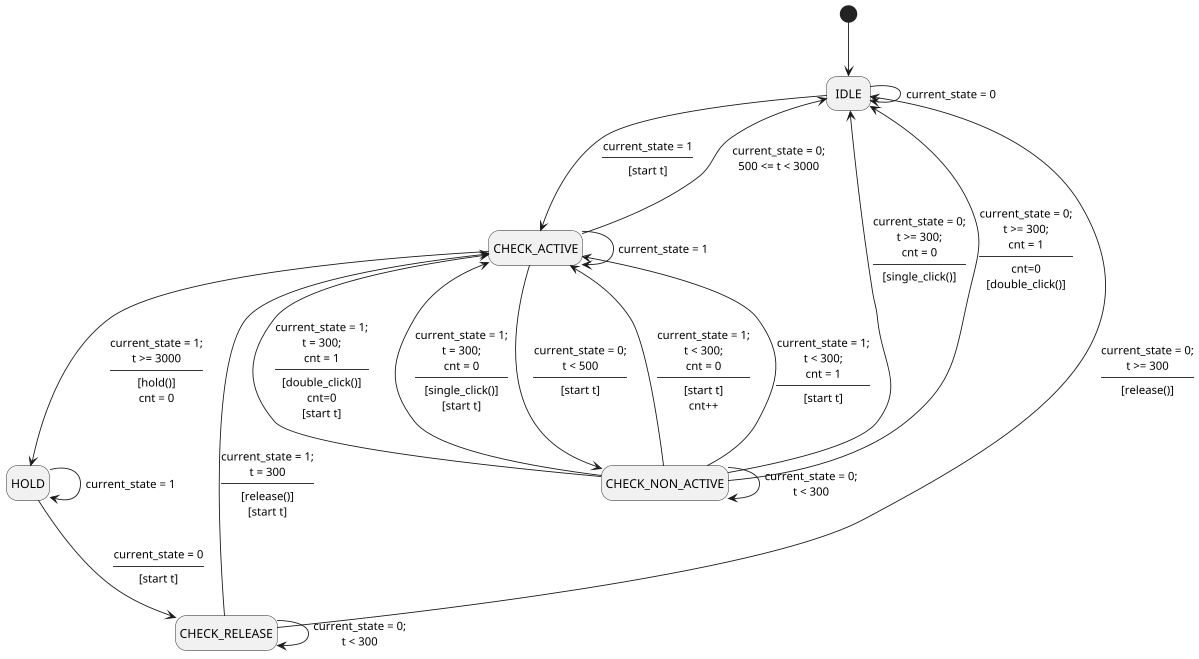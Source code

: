 @startuml Button FSM Diagram
hide empty description
scale 1200 width

[*]--> IDLE
IDLE --> CHECK_ACTIVE : current_state = 1\n----\n[start t]
IDLE --> IDLE : current_state = 0

CHECK_ACTIVE --> CHECK_ACTIVE : current_state = 1
CHECK_ACTIVE --> CHECK_NON_ACTIVE : current_state = 0;\nt < 500\n----\n[start t]
CHECK_ACTIVE --> HOLD : current_state = 1;\nt >= 3000\n----\n[hold()]\ncnt = 0
CHECK_ACTIVE --> IDLE : current_state = 0;\n500 <= t < 3000

CHECK_NON_ACTIVE --> CHECK_NON_ACTIVE : current_state = 0;\nt < 300
CHECK_NON_ACTIVE --> CHECK_ACTIVE : current_state = 1;\nt < 300;\ncnt = 0\n----\n[start t]\ncnt++
CHECK_NON_ACTIVE --> CHECK_ACTIVE : current_state = 1;\nt < 300;\ncnt = 1\n----\n[start t]
CHECK_NON_ACTIVE --> IDLE : current_state = 0;\nt >= 300;\ncnt = 0\n----\n[single_click()]
CHECK_NON_ACTIVE --> IDLE : current_state = 0;\nt >= 300;\ncnt = 1\n----\ncnt=0\n[double_click()]
CHECK_NON_ACTIVE --> CHECK_ACTIVE : current_state = 1;\nt = 300;\ncnt = 1\n----\n[double_click()]\ncnt=0\n[start t]
CHECK_NON_ACTIVE --> CHECK_ACTIVE : current_state = 1;\nt = 300;\ncnt = 0\n----\n[single_click()]\n[start t]

HOLD --> CHECK_RELEASE : current_state = 0\n----\n[start t]
HOLD --> HOLD : current_state = 1

CHECK_RELEASE --> CHECK_RELEASE : current_state = 0;\nt < 300
CHECK_RELEASE --> CHECK_ACTIVE : current_state = 1;\nt = 300\n----\n[release()]\n[start t]
CHECK_RELEASE --> IDLE : current_state = 0;\nt >= 300\n----\n[release()]

@enduml